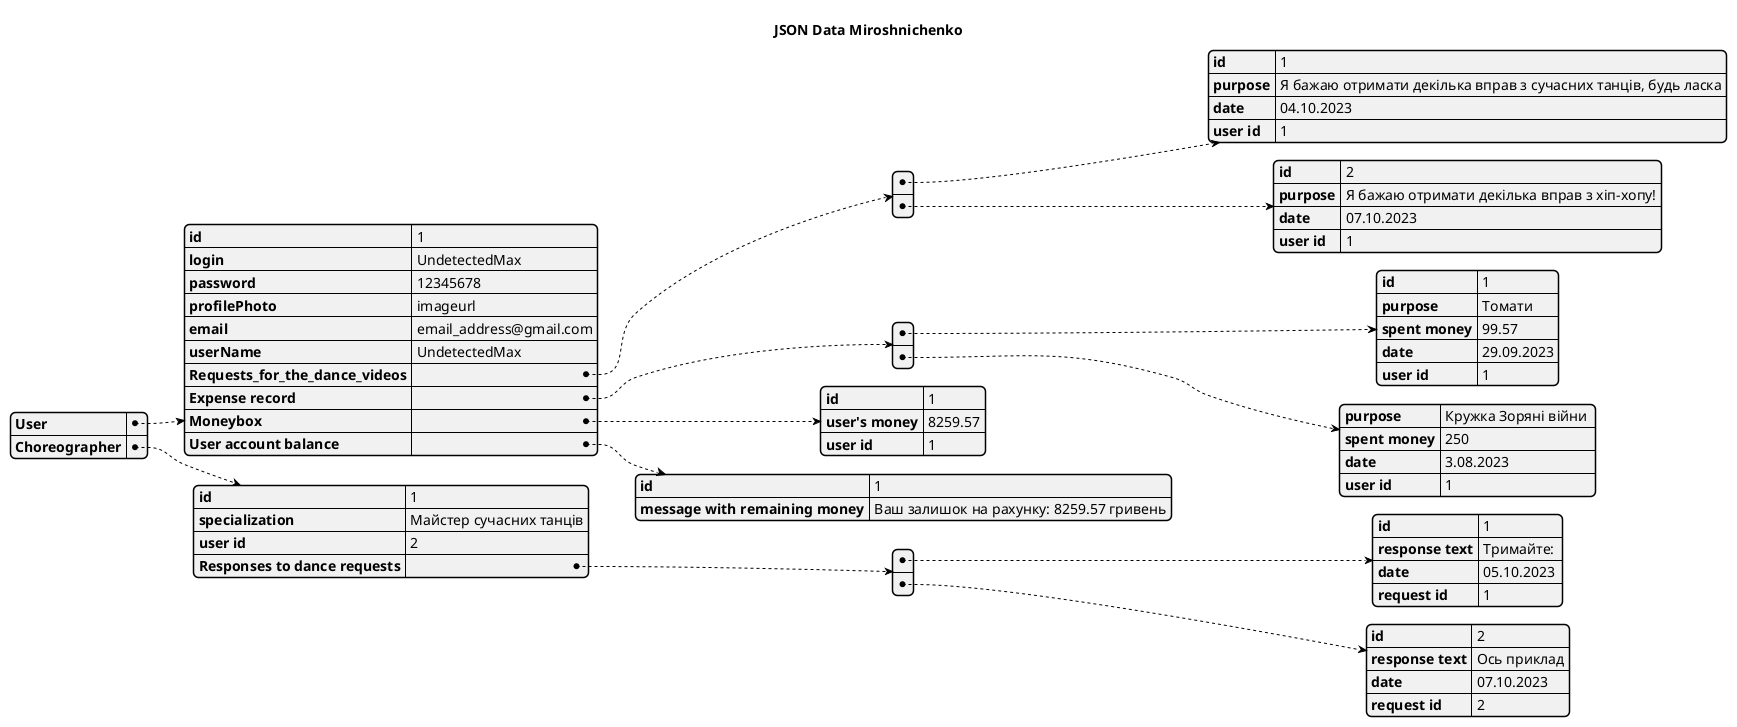 @startjson

title JSON Data Miroshnichenko
{
  "User": {
    "id": "1",
    "login": "UndetectedMax",
    "password": "12345678",
    "profilePhoto": "imageurl",
    "email": "email_address@gmail.com",
    "userName": "UndetectedMax",
    "Requests_for_the_dance_videos": [
      {
        "id": "1",
        "purpose": "Я бажаю отримати декілька вправ з сучасних танців, будь ласка",
        "date": "04.10.2023",
        "user id": "1"
      },
      {
        "id": "2",
        "purpose": "Я бажаю отримати декілька вправ з хіп-хопу!",
        "date": "07.10.2023",
        "user id": "1"
      }
    ],
    "Expense record": [
      {
        "id": "1",
        "purpose": "Томати",
        "spent money": "99.57",
        "date": "29.09.2023",
        "user id": "1"
      },
      {
      "purpose": "Кружка Зоряні війни ",
      "spent money": "250",
      "date": "3.08.2023",
      "user id": "1"
    }
    ],
    "Moneybox": {
      "id": "1",
      "user's money": "8259.57",
      "user id": "1"
    },
    "User account balance": {
      "id":"1",
      "message with remaining money": "Ваш залишок на рахунку: 8259.57 гривень"
    }
  },
  "Сhoreographer": {
      "id":"1",
      "specialization": "Майстeр сучасних танців",
      "user id": "2",
      "Responses to dance requests": [
      {
      "id":"1",
      "response text": "Тримайте: ",
      "date": "05.10.2023",
      "request id": 1
      },
      {
      "id":"2",
      "response text": "Ось приклад" ,
      "date": "07.10.2023",
      "request id": 2
      }
    ]
  }
}


@endjson